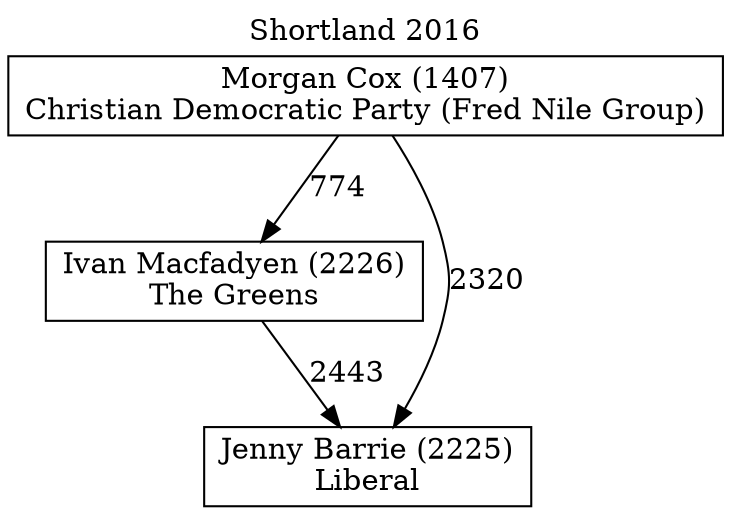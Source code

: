 // House preference flow
digraph "Jenny Barrie (2225)_Shortland_2016" {
	graph [label="Shortland 2016" labelloc=t mclimit=10]
	node [shape=box]
	"Ivan Macfadyen (2226)" [label="Ivan Macfadyen (2226)
The Greens"]
	"Jenny Barrie (2225)" [label="Jenny Barrie (2225)
Liberal"]
	"Morgan Cox (1407)" [label="Morgan Cox (1407)
Christian Democratic Party (Fred Nile Group)"]
	"Morgan Cox (1407)" -> "Ivan Macfadyen (2226)" [label=774]
	"Ivan Macfadyen (2226)" -> "Jenny Barrie (2225)" [label=2443]
	"Morgan Cox (1407)" -> "Jenny Barrie (2225)" [label=2320]
}
